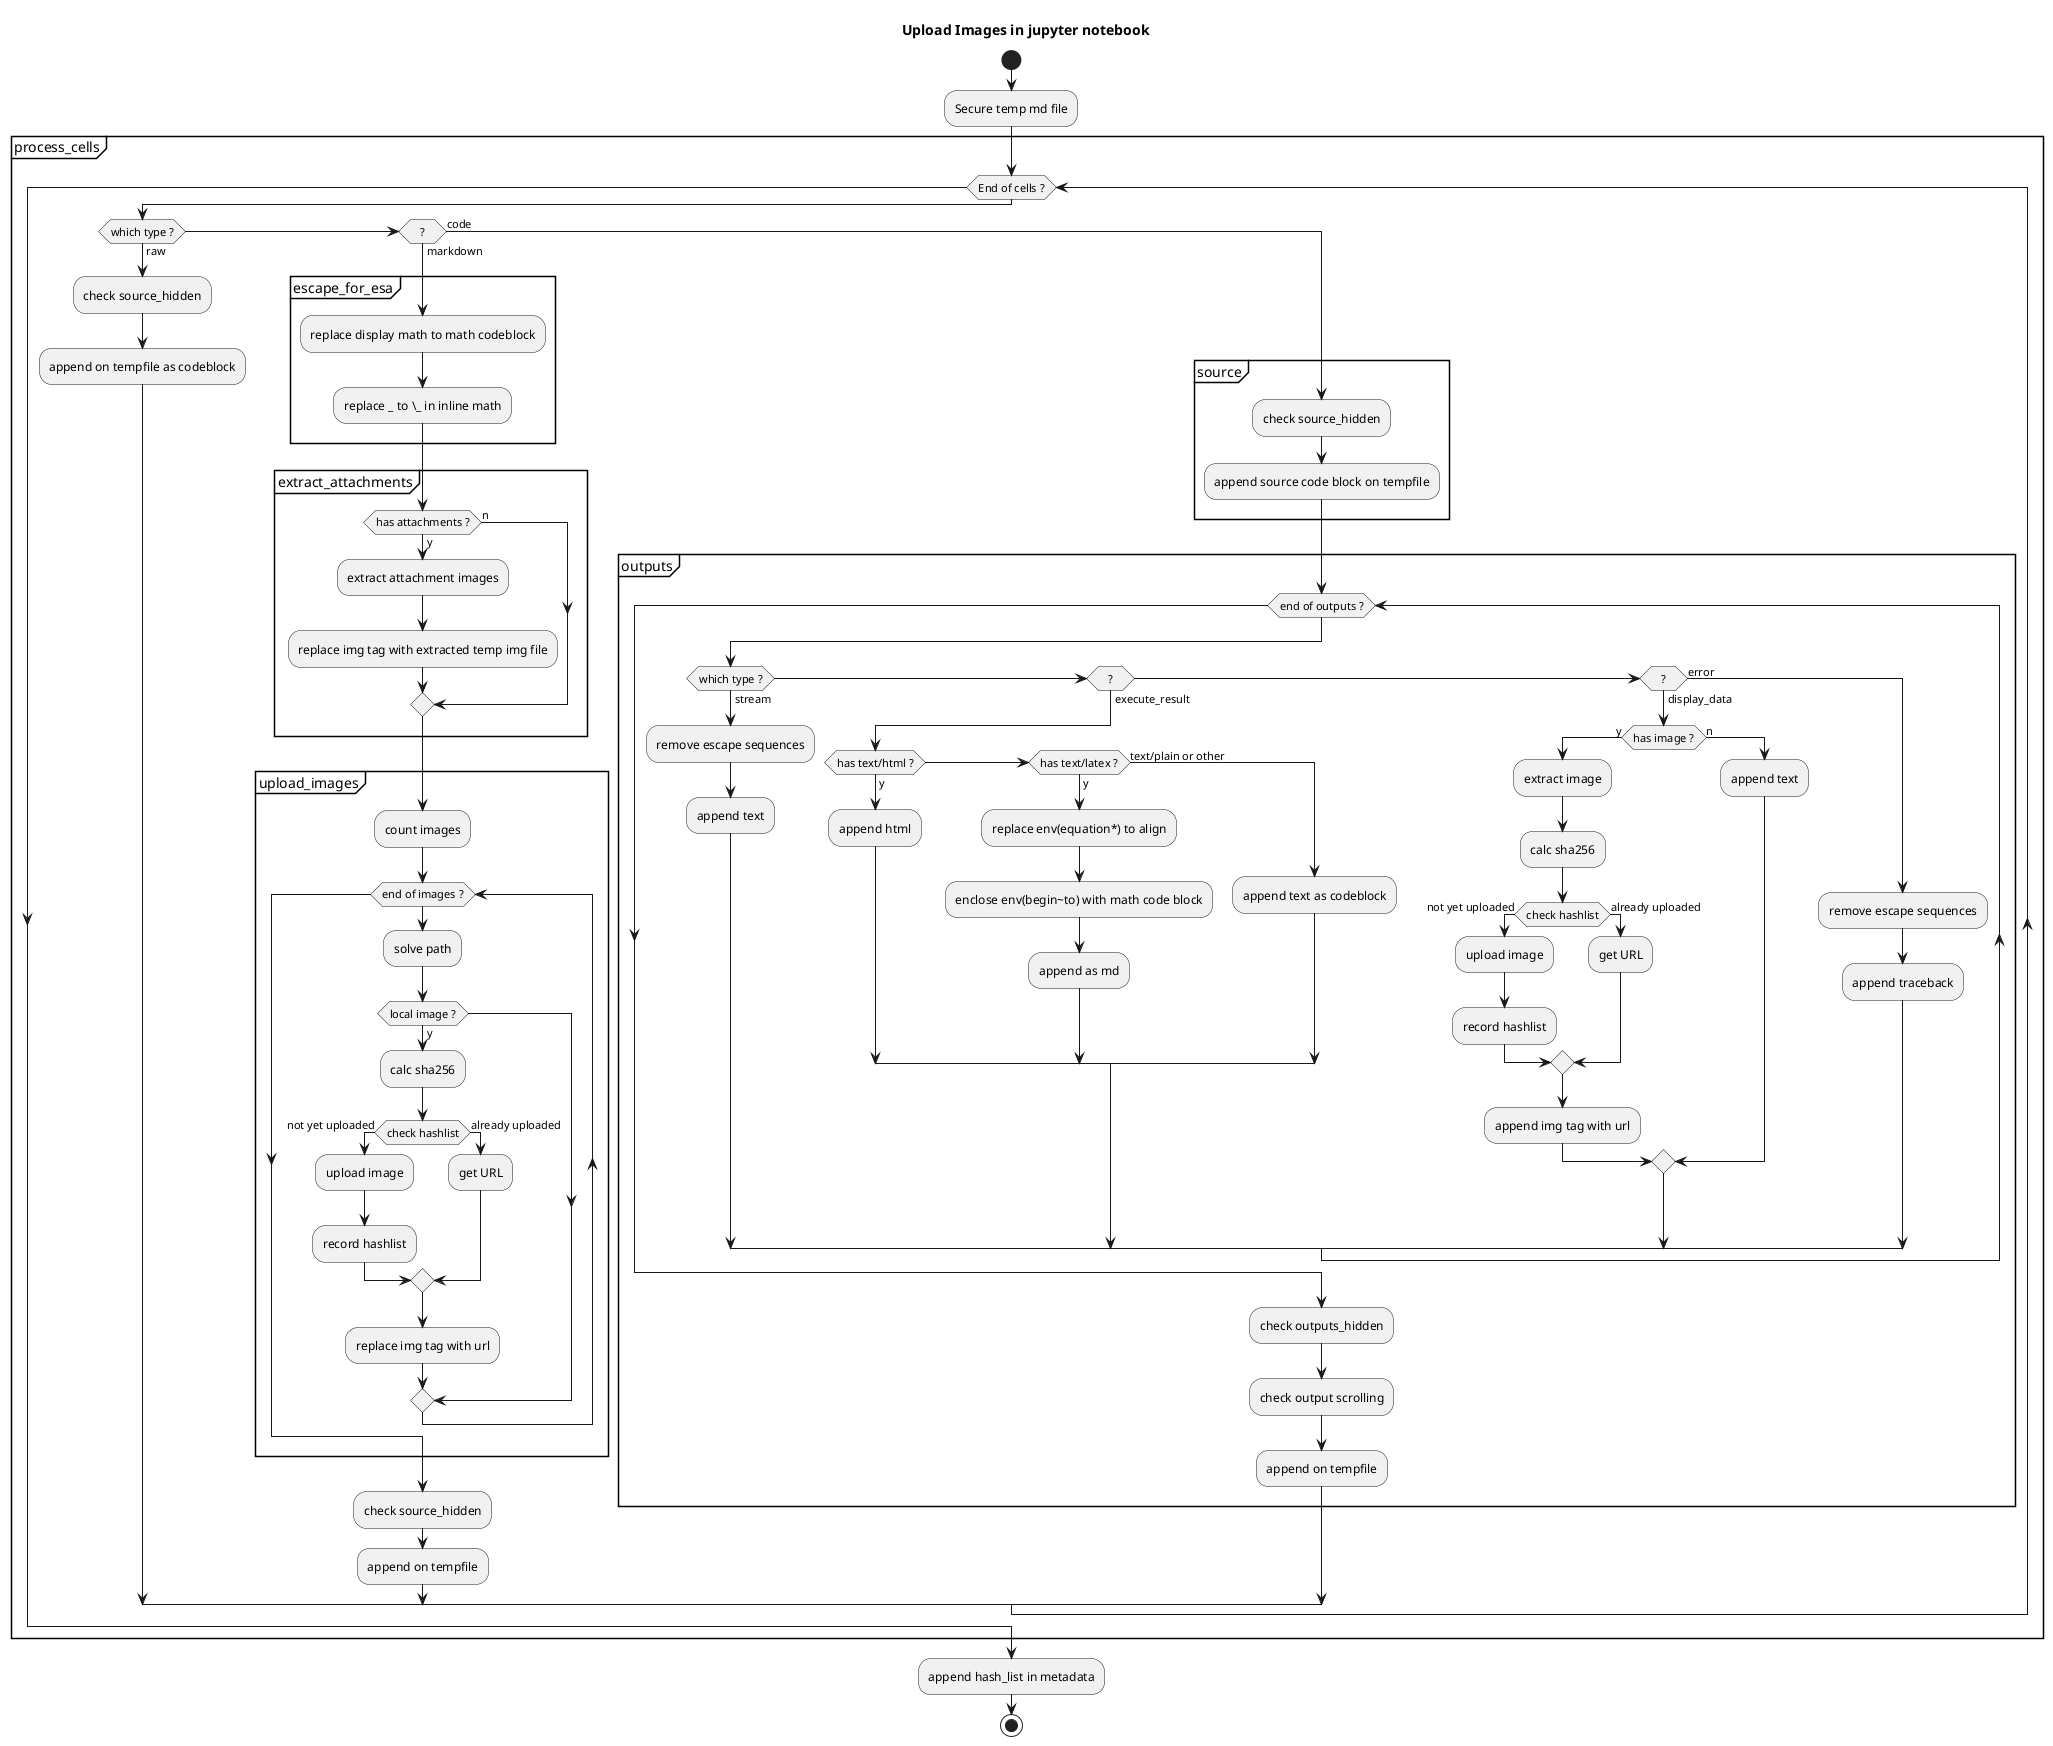@startuml
title Upload Images in jupyter notebook

start

:Secure temp md file;

partition process_cells {
    while (End of cells ?)

        if (which type ?) then (raw)
            :check source_hidden;
            :append on tempfile as codeblock;

        elseif (?) then (markdown)
            partition escape_for_esa {
                :replace display math to math codeblock;
                :replace _ to \_ in inline math;
            }

            partition extract_attachments {
                if (has attachments ?) then (y)
                    :extract attachment images;
                    :replace img tag with extracted temp img file;
                else (n)
                endif
            }

            partition upload_images {
                :count images;
                while (end of images ?)
                    :solve path;
                    if (local image ?) then (y)
                        :calc sha256;
                        if (check hashlist) then (not yet uploaded)
                            :upload image;
                            :record hashlist;
                        else (already uploaded)
                            :get URL;
                        endif
                        :replace img tag with url;
                    endif
                endwhile
            }

            :check source_hidden;
            :append on tempfile;

        else (code)
            partition source {
                :check source_hidden;
                :append source code block on tempfile;
            }

            partition outputs {
                while (end of outputs ?)
                    if (which type ?) then (stream)
                        :remove escape sequences;
                        :append text;
                    elseif (?) then (execute_result)
                        if (has text/html ?) then (y)
                            :append html;
                        elseif (has text/latex ?) then (y)
                            :replace env(equation*) to align;
                            :enclose env(begin~to) with math code block;
                            :append as md;
                        else (text/plain or other)
                            :append text as codeblock;
                        endif

                    elseif (?) then (display_data)
                        if (has image ?) then (y)
                            :extract image;
                            :calc sha256;
                            if (check hashlist) then (not yet uploaded)
                                :upload image;
                                :record hashlist;
                            else (already uploaded)
                                :get URL;
                            endif
                            :append img tag with url;
                        else (n)
                            :append text;
                        endif
                    else (error)
                        :remove escape sequences;
                        :append traceback;
                    endif

                endwhile

                :check outputs_hidden;
                :check output scrolling;
                :append on tempfile;
            }


        endif

    endwhile
}

:append hash_list in metadata;

stop

@enduml
